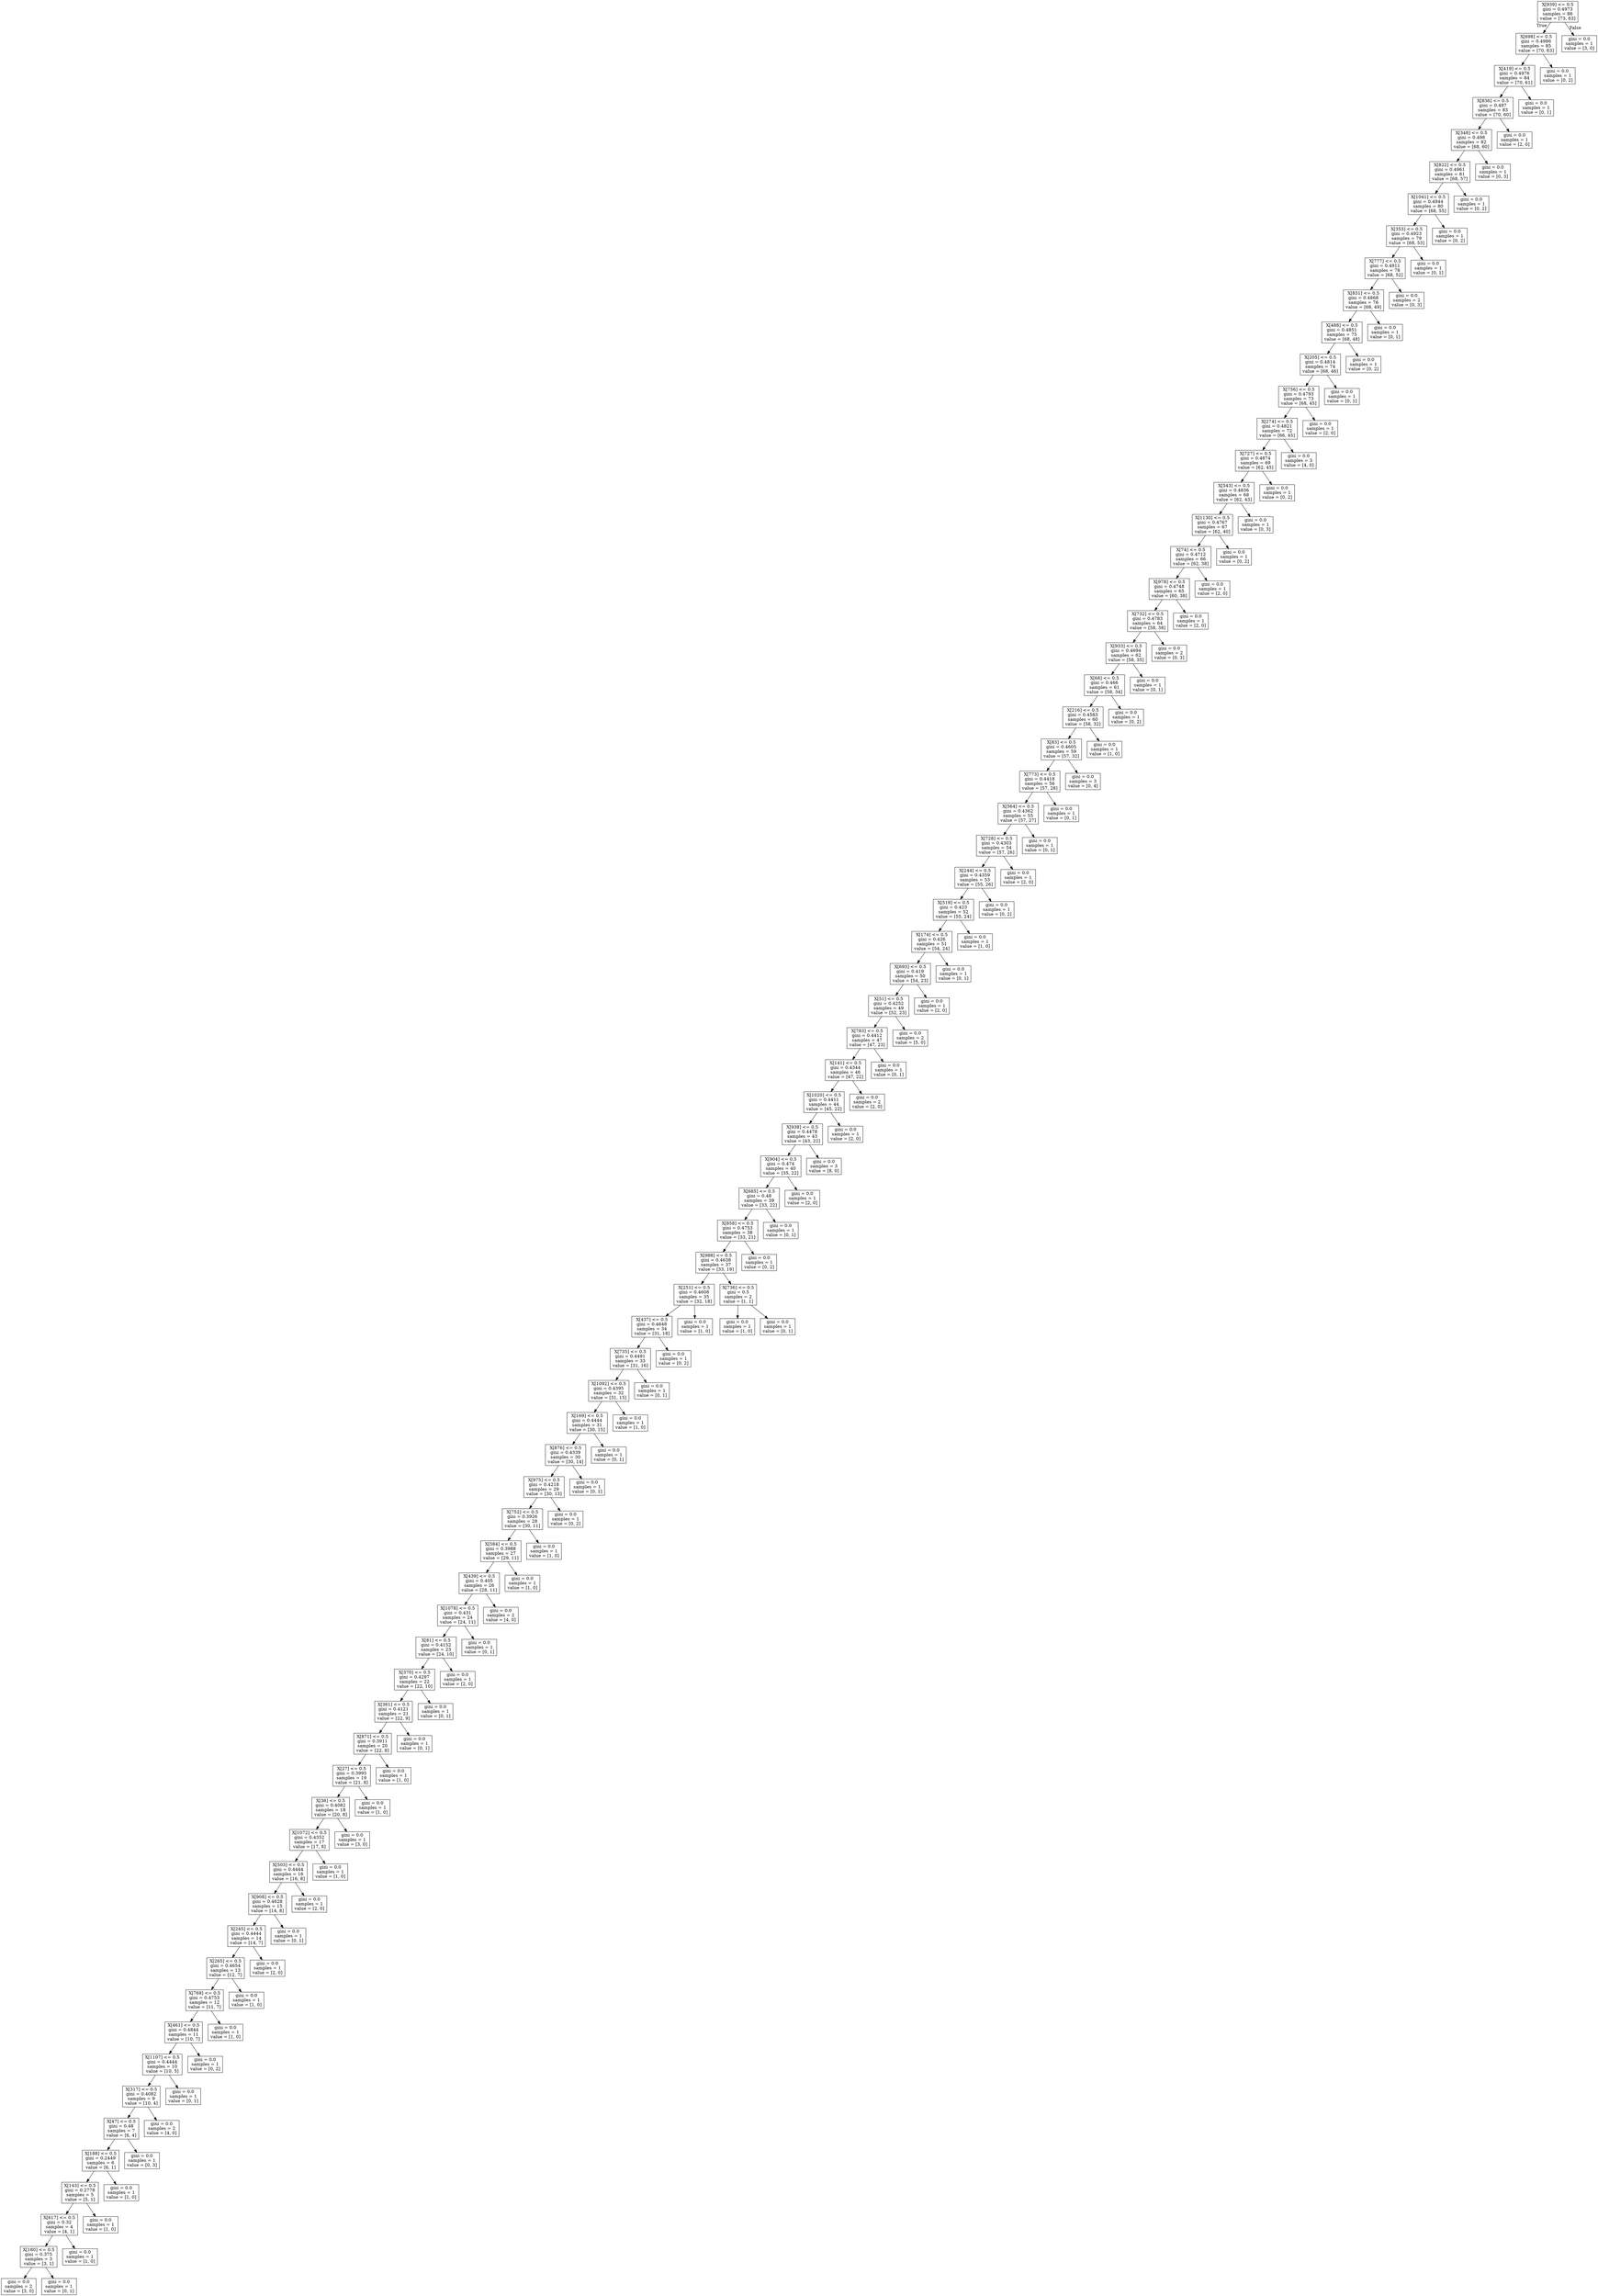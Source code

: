 digraph Tree {
node [shape=box] ;
0 [label="X[939] <= 0.5\ngini = 0.4973\nsamples = 86\nvalue = [73, 63]"] ;
1 [label="X[698] <= 0.5\ngini = 0.4986\nsamples = 85\nvalue = [70, 63]"] ;
0 -> 1 [labeldistance=2.5, labelangle=45, headlabel="True"] ;
2 [label="X[419] <= 0.5\ngini = 0.4976\nsamples = 84\nvalue = [70, 61]"] ;
1 -> 2 ;
3 [label="X[836] <= 0.5\ngini = 0.497\nsamples = 83\nvalue = [70, 60]"] ;
2 -> 3 ;
4 [label="X[348] <= 0.5\ngini = 0.498\nsamples = 82\nvalue = [68, 60]"] ;
3 -> 4 ;
5 [label="X[822] <= 0.5\ngini = 0.4961\nsamples = 81\nvalue = [68, 57]"] ;
4 -> 5 ;
6 [label="X[1041] <= 0.5\ngini = 0.4944\nsamples = 80\nvalue = [68, 55]"] ;
5 -> 6 ;
7 [label="X[353] <= 0.5\ngini = 0.4923\nsamples = 79\nvalue = [68, 53]"] ;
6 -> 7 ;
8 [label="X[777] <= 0.5\ngini = 0.4911\nsamples = 78\nvalue = [68, 52]"] ;
7 -> 8 ;
9 [label="X[831] <= 0.5\ngini = 0.4868\nsamples = 76\nvalue = [68, 49]"] ;
8 -> 9 ;
10 [label="X[488] <= 0.5\ngini = 0.4851\nsamples = 75\nvalue = [68, 48]"] ;
9 -> 10 ;
11 [label="X[205] <= 0.5\ngini = 0.4814\nsamples = 74\nvalue = [68, 46]"] ;
10 -> 11 ;
12 [label="X[756] <= 0.5\ngini = 0.4793\nsamples = 73\nvalue = [68, 45]"] ;
11 -> 12 ;
13 [label="X[274] <= 0.5\ngini = 0.4821\nsamples = 72\nvalue = [66, 45]"] ;
12 -> 13 ;
14 [label="X[727] <= 0.5\ngini = 0.4874\nsamples = 69\nvalue = [62, 45]"] ;
13 -> 14 ;
15 [label="X[543] <= 0.5\ngini = 0.4836\nsamples = 68\nvalue = [62, 43]"] ;
14 -> 15 ;
16 [label="X[1130] <= 0.5\ngini = 0.4767\nsamples = 67\nvalue = [62, 40]"] ;
15 -> 16 ;
17 [label="X[74] <= 0.5\ngini = 0.4712\nsamples = 66\nvalue = [62, 38]"] ;
16 -> 17 ;
18 [label="X[978] <= 0.5\ngini = 0.4748\nsamples = 65\nvalue = [60, 38]"] ;
17 -> 18 ;
19 [label="X[732] <= 0.5\ngini = 0.4783\nsamples = 64\nvalue = [58, 38]"] ;
18 -> 19 ;
20 [label="X[933] <= 0.5\ngini = 0.4694\nsamples = 62\nvalue = [58, 35]"] ;
19 -> 20 ;
21 [label="X[68] <= 0.5\ngini = 0.466\nsamples = 61\nvalue = [58, 34]"] ;
20 -> 21 ;
22 [label="X[216] <= 0.5\ngini = 0.4583\nsamples = 60\nvalue = [58, 32]"] ;
21 -> 22 ;
23 [label="X[83] <= 0.5\ngini = 0.4605\nsamples = 59\nvalue = [57, 32]"] ;
22 -> 23 ;
24 [label="X[773] <= 0.5\ngini = 0.4418\nsamples = 56\nvalue = [57, 28]"] ;
23 -> 24 ;
25 [label="X[564] <= 0.5\ngini = 0.4362\nsamples = 55\nvalue = [57, 27]"] ;
24 -> 25 ;
26 [label="X[728] <= 0.5\ngini = 0.4303\nsamples = 54\nvalue = [57, 26]"] ;
25 -> 26 ;
27 [label="X[244] <= 0.5\ngini = 0.4359\nsamples = 53\nvalue = [55, 26]"] ;
26 -> 27 ;
28 [label="X[519] <= 0.5\ngini = 0.423\nsamples = 52\nvalue = [55, 24]"] ;
27 -> 28 ;
29 [label="X[174] <= 0.5\ngini = 0.426\nsamples = 51\nvalue = [54, 24]"] ;
28 -> 29 ;
30 [label="X[693] <= 0.5\ngini = 0.419\nsamples = 50\nvalue = [54, 23]"] ;
29 -> 30 ;
31 [label="X[51] <= 0.5\ngini = 0.4252\nsamples = 49\nvalue = [52, 23]"] ;
30 -> 31 ;
32 [label="X[783] <= 0.5\ngini = 0.4412\nsamples = 47\nvalue = [47, 23]"] ;
31 -> 32 ;
33 [label="X[141] <= 0.5\ngini = 0.4344\nsamples = 46\nvalue = [47, 22]"] ;
32 -> 33 ;
34 [label="X[1020] <= 0.5\ngini = 0.4411\nsamples = 44\nvalue = [45, 22]"] ;
33 -> 34 ;
35 [label="X[938] <= 0.5\ngini = 0.4478\nsamples = 43\nvalue = [43, 22]"] ;
34 -> 35 ;
36 [label="X[904] <= 0.5\ngini = 0.474\nsamples = 40\nvalue = [35, 22]"] ;
35 -> 36 ;
37 [label="X[685] <= 0.5\ngini = 0.48\nsamples = 39\nvalue = [33, 22]"] ;
36 -> 37 ;
38 [label="X[858] <= 0.5\ngini = 0.4753\nsamples = 38\nvalue = [33, 21]"] ;
37 -> 38 ;
39 [label="X[988] <= 0.5\ngini = 0.4638\nsamples = 37\nvalue = [33, 19]"] ;
38 -> 39 ;
40 [label="X[251] <= 0.5\ngini = 0.4608\nsamples = 35\nvalue = [32, 18]"] ;
39 -> 40 ;
41 [label="X[437] <= 0.5\ngini = 0.4648\nsamples = 34\nvalue = [31, 18]"] ;
40 -> 41 ;
42 [label="X[735] <= 0.5\ngini = 0.4491\nsamples = 33\nvalue = [31, 16]"] ;
41 -> 42 ;
43 [label="X[1092] <= 0.5\ngini = 0.4395\nsamples = 32\nvalue = [31, 15]"] ;
42 -> 43 ;
44 [label="X[169] <= 0.5\ngini = 0.4444\nsamples = 31\nvalue = [30, 15]"] ;
43 -> 44 ;
45 [label="X[876] <= 0.5\ngini = 0.4339\nsamples = 30\nvalue = [30, 14]"] ;
44 -> 45 ;
46 [label="X[975] <= 0.5\ngini = 0.4218\nsamples = 29\nvalue = [30, 13]"] ;
45 -> 46 ;
47 [label="X[752] <= 0.5\ngini = 0.3926\nsamples = 28\nvalue = [30, 11]"] ;
46 -> 47 ;
48 [label="X[584] <= 0.5\ngini = 0.3988\nsamples = 27\nvalue = [29, 11]"] ;
47 -> 48 ;
49 [label="X[439] <= 0.5\ngini = 0.405\nsamples = 26\nvalue = [28, 11]"] ;
48 -> 49 ;
50 [label="X[1078] <= 0.5\ngini = 0.431\nsamples = 24\nvalue = [24, 11]"] ;
49 -> 50 ;
51 [label="X[81] <= 0.5\ngini = 0.4152\nsamples = 23\nvalue = [24, 10]"] ;
50 -> 51 ;
52 [label="X[370] <= 0.5\ngini = 0.4297\nsamples = 22\nvalue = [22, 10]"] ;
51 -> 52 ;
53 [label="X[361] <= 0.5\ngini = 0.4121\nsamples = 21\nvalue = [22, 9]"] ;
52 -> 53 ;
54 [label="X[871] <= 0.5\ngini = 0.3911\nsamples = 20\nvalue = [22, 8]"] ;
53 -> 54 ;
55 [label="X[27] <= 0.5\ngini = 0.3995\nsamples = 19\nvalue = [21, 8]"] ;
54 -> 55 ;
56 [label="X[36] <= 0.5\ngini = 0.4082\nsamples = 18\nvalue = [20, 8]"] ;
55 -> 56 ;
57 [label="X[1072] <= 0.5\ngini = 0.4352\nsamples = 17\nvalue = [17, 8]"] ;
56 -> 57 ;
58 [label="X[503] <= 0.5\ngini = 0.4444\nsamples = 16\nvalue = [16, 8]"] ;
57 -> 58 ;
59 [label="X[908] <= 0.5\ngini = 0.4628\nsamples = 15\nvalue = [14, 8]"] ;
58 -> 59 ;
60 [label="X[245] <= 0.5\ngini = 0.4444\nsamples = 14\nvalue = [14, 7]"] ;
59 -> 60 ;
61 [label="X[265] <= 0.5\ngini = 0.4654\nsamples = 13\nvalue = [12, 7]"] ;
60 -> 61 ;
62 [label="X[769] <= 0.5\ngini = 0.4753\nsamples = 12\nvalue = [11, 7]"] ;
61 -> 62 ;
63 [label="X[461] <= 0.5\ngini = 0.4844\nsamples = 11\nvalue = [10, 7]"] ;
62 -> 63 ;
64 [label="X[1107] <= 0.5\ngini = 0.4444\nsamples = 10\nvalue = [10, 5]"] ;
63 -> 64 ;
65 [label="X[317] <= 0.5\ngini = 0.4082\nsamples = 9\nvalue = [10, 4]"] ;
64 -> 65 ;
66 [label="X[47] <= 0.5\ngini = 0.48\nsamples = 7\nvalue = [6, 4]"] ;
65 -> 66 ;
67 [label="X[188] <= 0.5\ngini = 0.2449\nsamples = 6\nvalue = [6, 1]"] ;
66 -> 67 ;
68 [label="X[143] <= 0.5\ngini = 0.2778\nsamples = 5\nvalue = [5, 1]"] ;
67 -> 68 ;
69 [label="X[617] <= 0.5\ngini = 0.32\nsamples = 4\nvalue = [4, 1]"] ;
68 -> 69 ;
70 [label="X[180] <= 0.5\ngini = 0.375\nsamples = 3\nvalue = [3, 1]"] ;
69 -> 70 ;
71 [label="gini = 0.0\nsamples = 2\nvalue = [3, 0]"] ;
70 -> 71 ;
72 [label="gini = 0.0\nsamples = 1\nvalue = [0, 1]"] ;
70 -> 72 ;
73 [label="gini = 0.0\nsamples = 1\nvalue = [1, 0]"] ;
69 -> 73 ;
74 [label="gini = 0.0\nsamples = 1\nvalue = [1, 0]"] ;
68 -> 74 ;
75 [label="gini = 0.0\nsamples = 1\nvalue = [1, 0]"] ;
67 -> 75 ;
76 [label="gini = 0.0\nsamples = 1\nvalue = [0, 3]"] ;
66 -> 76 ;
77 [label="gini = 0.0\nsamples = 2\nvalue = [4, 0]"] ;
65 -> 77 ;
78 [label="gini = 0.0\nsamples = 1\nvalue = [0, 1]"] ;
64 -> 78 ;
79 [label="gini = 0.0\nsamples = 1\nvalue = [0, 2]"] ;
63 -> 79 ;
80 [label="gini = 0.0\nsamples = 1\nvalue = [1, 0]"] ;
62 -> 80 ;
81 [label="gini = 0.0\nsamples = 1\nvalue = [1, 0]"] ;
61 -> 81 ;
82 [label="gini = 0.0\nsamples = 1\nvalue = [2, 0]"] ;
60 -> 82 ;
83 [label="gini = 0.0\nsamples = 1\nvalue = [0, 1]"] ;
59 -> 83 ;
84 [label="gini = 0.0\nsamples = 1\nvalue = [2, 0]"] ;
58 -> 84 ;
85 [label="gini = 0.0\nsamples = 1\nvalue = [1, 0]"] ;
57 -> 85 ;
86 [label="gini = 0.0\nsamples = 1\nvalue = [3, 0]"] ;
56 -> 86 ;
87 [label="gini = 0.0\nsamples = 1\nvalue = [1, 0]"] ;
55 -> 87 ;
88 [label="gini = 0.0\nsamples = 1\nvalue = [1, 0]"] ;
54 -> 88 ;
89 [label="gini = 0.0\nsamples = 1\nvalue = [0, 1]"] ;
53 -> 89 ;
90 [label="gini = 0.0\nsamples = 1\nvalue = [0, 1]"] ;
52 -> 90 ;
91 [label="gini = 0.0\nsamples = 1\nvalue = [2, 0]"] ;
51 -> 91 ;
92 [label="gini = 0.0\nsamples = 1\nvalue = [0, 1]"] ;
50 -> 92 ;
93 [label="gini = 0.0\nsamples = 2\nvalue = [4, 0]"] ;
49 -> 93 ;
94 [label="gini = 0.0\nsamples = 1\nvalue = [1, 0]"] ;
48 -> 94 ;
95 [label="gini = 0.0\nsamples = 1\nvalue = [1, 0]"] ;
47 -> 95 ;
96 [label="gini = 0.0\nsamples = 1\nvalue = [0, 2]"] ;
46 -> 96 ;
97 [label="gini = 0.0\nsamples = 1\nvalue = [0, 1]"] ;
45 -> 97 ;
98 [label="gini = 0.0\nsamples = 1\nvalue = [0, 1]"] ;
44 -> 98 ;
99 [label="gini = 0.0\nsamples = 1\nvalue = [1, 0]"] ;
43 -> 99 ;
100 [label="gini = 0.0\nsamples = 1\nvalue = [0, 1]"] ;
42 -> 100 ;
101 [label="gini = 0.0\nsamples = 1\nvalue = [0, 2]"] ;
41 -> 101 ;
102 [label="gini = 0.0\nsamples = 1\nvalue = [1, 0]"] ;
40 -> 102 ;
103 [label="X[736] <= 0.5\ngini = 0.5\nsamples = 2\nvalue = [1, 1]"] ;
39 -> 103 ;
104 [label="gini = 0.0\nsamples = 1\nvalue = [1, 0]"] ;
103 -> 104 ;
105 [label="gini = 0.0\nsamples = 1\nvalue = [0, 1]"] ;
103 -> 105 ;
106 [label="gini = 0.0\nsamples = 1\nvalue = [0, 2]"] ;
38 -> 106 ;
107 [label="gini = 0.0\nsamples = 1\nvalue = [0, 1]"] ;
37 -> 107 ;
108 [label="gini = 0.0\nsamples = 1\nvalue = [2, 0]"] ;
36 -> 108 ;
109 [label="gini = 0.0\nsamples = 3\nvalue = [8, 0]"] ;
35 -> 109 ;
110 [label="gini = 0.0\nsamples = 1\nvalue = [2, 0]"] ;
34 -> 110 ;
111 [label="gini = 0.0\nsamples = 2\nvalue = [2, 0]"] ;
33 -> 111 ;
112 [label="gini = 0.0\nsamples = 1\nvalue = [0, 1]"] ;
32 -> 112 ;
113 [label="gini = 0.0\nsamples = 2\nvalue = [5, 0]"] ;
31 -> 113 ;
114 [label="gini = 0.0\nsamples = 1\nvalue = [2, 0]"] ;
30 -> 114 ;
115 [label="gini = 0.0\nsamples = 1\nvalue = [0, 1]"] ;
29 -> 115 ;
116 [label="gini = 0.0\nsamples = 1\nvalue = [1, 0]"] ;
28 -> 116 ;
117 [label="gini = 0.0\nsamples = 1\nvalue = [0, 2]"] ;
27 -> 117 ;
118 [label="gini = 0.0\nsamples = 1\nvalue = [2, 0]"] ;
26 -> 118 ;
119 [label="gini = 0.0\nsamples = 1\nvalue = [0, 1]"] ;
25 -> 119 ;
120 [label="gini = 0.0\nsamples = 1\nvalue = [0, 1]"] ;
24 -> 120 ;
121 [label="gini = 0.0\nsamples = 3\nvalue = [0, 4]"] ;
23 -> 121 ;
122 [label="gini = 0.0\nsamples = 1\nvalue = [1, 0]"] ;
22 -> 122 ;
123 [label="gini = 0.0\nsamples = 1\nvalue = [0, 2]"] ;
21 -> 123 ;
124 [label="gini = 0.0\nsamples = 1\nvalue = [0, 1]"] ;
20 -> 124 ;
125 [label="gini = 0.0\nsamples = 2\nvalue = [0, 3]"] ;
19 -> 125 ;
126 [label="gini = 0.0\nsamples = 1\nvalue = [2, 0]"] ;
18 -> 126 ;
127 [label="gini = 0.0\nsamples = 1\nvalue = [2, 0]"] ;
17 -> 127 ;
128 [label="gini = 0.0\nsamples = 1\nvalue = [0, 2]"] ;
16 -> 128 ;
129 [label="gini = 0.0\nsamples = 1\nvalue = [0, 3]"] ;
15 -> 129 ;
130 [label="gini = 0.0\nsamples = 1\nvalue = [0, 2]"] ;
14 -> 130 ;
131 [label="gini = 0.0\nsamples = 3\nvalue = [4, 0]"] ;
13 -> 131 ;
132 [label="gini = 0.0\nsamples = 1\nvalue = [2, 0]"] ;
12 -> 132 ;
133 [label="gini = 0.0\nsamples = 1\nvalue = [0, 1]"] ;
11 -> 133 ;
134 [label="gini = 0.0\nsamples = 1\nvalue = [0, 2]"] ;
10 -> 134 ;
135 [label="gini = 0.0\nsamples = 1\nvalue = [0, 1]"] ;
9 -> 135 ;
136 [label="gini = 0.0\nsamples = 2\nvalue = [0, 3]"] ;
8 -> 136 ;
137 [label="gini = 0.0\nsamples = 1\nvalue = [0, 1]"] ;
7 -> 137 ;
138 [label="gini = 0.0\nsamples = 1\nvalue = [0, 2]"] ;
6 -> 138 ;
139 [label="gini = 0.0\nsamples = 1\nvalue = [0, 2]"] ;
5 -> 139 ;
140 [label="gini = 0.0\nsamples = 1\nvalue = [0, 3]"] ;
4 -> 140 ;
141 [label="gini = 0.0\nsamples = 1\nvalue = [2, 0]"] ;
3 -> 141 ;
142 [label="gini = 0.0\nsamples = 1\nvalue = [0, 1]"] ;
2 -> 142 ;
143 [label="gini = 0.0\nsamples = 1\nvalue = [0, 2]"] ;
1 -> 143 ;
144 [label="gini = 0.0\nsamples = 1\nvalue = [3, 0]"] ;
0 -> 144 [labeldistance=2.5, labelangle=-45, headlabel="False"] ;
}